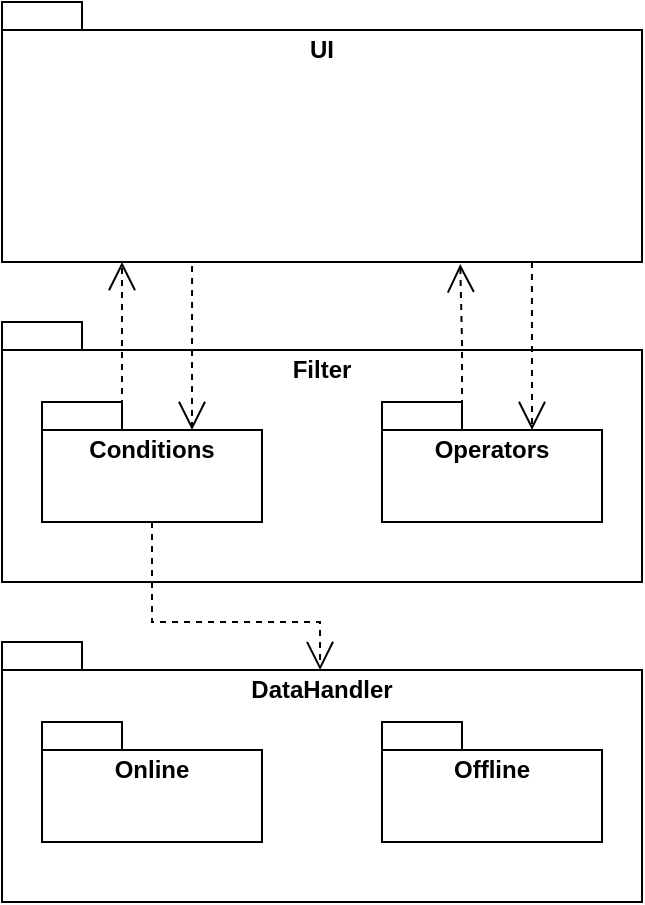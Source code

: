 <mxfile version="22.1.3" type="device">
  <diagram name="Page-1" id="4A2ldnu6Xc7ZFyDIuhB-">
    <mxGraphModel dx="1434" dy="790" grid="1" gridSize="10" guides="1" tooltips="1" connect="1" arrows="1" fold="1" page="1" pageScale="1" pageWidth="1100" pageHeight="850" math="0" shadow="0">
      <root>
        <mxCell id="0" />
        <mxCell id="1" parent="0" />
        <mxCell id="Z8BQ2JkEAXYIqbNXg26a-8" value="Filter" style="shape=folder;fontStyle=1;spacingTop=10;tabWidth=40;tabHeight=14;tabPosition=left;html=1;whiteSpace=wrap;verticalAlign=top;" vertex="1" parent="1">
          <mxGeometry x="120" y="280" width="320" height="130" as="geometry" />
        </mxCell>
        <mxCell id="Z8BQ2JkEAXYIqbNXg26a-1" value="Conditions" style="shape=folder;fontStyle=1;spacingTop=10;tabWidth=40;tabHeight=14;tabPosition=left;html=1;whiteSpace=wrap;verticalAlign=top;" vertex="1" parent="1">
          <mxGeometry x="140" y="320" width="110" height="60" as="geometry" />
        </mxCell>
        <mxCell id="Z8BQ2JkEAXYIqbNXg26a-2" value="UI" style="shape=folder;fontStyle=1;spacingTop=10;tabWidth=40;tabHeight=14;tabPosition=left;html=1;whiteSpace=wrap;verticalAlign=top;points=[[0,0,0,0,0],[0,0,0,0,14],[0,0,0,0,43],[0,0,0,0,72],[0,0,0,0,101],[0,0,0,0,130],[0,0,0,20,0],[0,0,0,40,0],[0,0,0,40,14],[0,0,0,180,14],[0,0,0,320,14],[0,0,0,320,43],[0,0,0,320,72],[0,0,0,320,101],[0,0,0,320,130],[0.12,1,0,0,0],[0.25,1,0,0,0],[0.37,1,0,0,0],[0.5,1,0,0,0],[0.63,1,0,0,0],[0.75,1,0,0,0],[0.87,1,0,0,0]];" vertex="1" parent="1">
          <mxGeometry x="120" y="120" width="320" height="130" as="geometry" />
        </mxCell>
        <mxCell id="Z8BQ2JkEAXYIqbNXg26a-3" value="Operators" style="shape=folder;fontStyle=1;spacingTop=10;tabWidth=40;tabHeight=14;tabPosition=left;html=1;whiteSpace=wrap;labelPosition=center;verticalLabelPosition=middle;align=center;verticalAlign=top;" vertex="1" parent="1">
          <mxGeometry x="310" y="320" width="110" height="60" as="geometry" />
        </mxCell>
        <mxCell id="Z8BQ2JkEAXYIqbNXg26a-4" value="DataHandler" style="shape=folder;fontStyle=1;spacingTop=10;tabWidth=40;tabHeight=14;tabPosition=left;html=1;whiteSpace=wrap;verticalAlign=top;" vertex="1" parent="1">
          <mxGeometry x="120" y="440" width="320" height="130" as="geometry" />
        </mxCell>
        <mxCell id="Z8BQ2JkEAXYIqbNXg26a-5" value="Online" style="shape=folder;fontStyle=1;spacingTop=10;tabWidth=40;tabHeight=14;tabPosition=left;html=1;whiteSpace=wrap;verticalAlign=top;" vertex="1" parent="1">
          <mxGeometry x="140" y="480" width="110" height="60" as="geometry" />
        </mxCell>
        <mxCell id="Z8BQ2JkEAXYIqbNXg26a-7" value="Offline" style="shape=folder;fontStyle=1;spacingTop=10;tabWidth=40;tabHeight=14;tabPosition=left;html=1;whiteSpace=wrap;verticalAlign=top;" vertex="1" parent="1">
          <mxGeometry x="310" y="480" width="110" height="60" as="geometry" />
        </mxCell>
        <mxCell id="Z8BQ2JkEAXYIqbNXg26a-9" style="edgeStyle=orthogonalEdgeStyle;rounded=0;orthogonalLoop=1;jettySize=auto;html=1;dashed=1;endArrow=open;endFill=0;endSize=12;entryX=0;entryY=0;entryDx=75;entryDy=14;entryPerimeter=0;exitX=0.297;exitY=1.015;exitDx=0;exitDy=0;exitPerimeter=0;" edge="1" parent="1" source="Z8BQ2JkEAXYIqbNXg26a-2" target="Z8BQ2JkEAXYIqbNXg26a-1">
          <mxGeometry relative="1" as="geometry">
            <mxPoint x="238" y="250" as="sourcePoint" />
            <mxPoint x="238" y="250" as="targetPoint" />
          </mxGeometry>
        </mxCell>
        <mxCell id="Z8BQ2JkEAXYIqbNXg26a-10" style="edgeStyle=orthogonalEdgeStyle;rounded=0;orthogonalLoop=1;jettySize=auto;html=1;exitX=0;exitY=0;exitDx=40;exitDy=14;exitPerimeter=0;dashed=1;endArrow=open;endFill=0;endSize=12;" edge="1" parent="1" source="Z8BQ2JkEAXYIqbNXg26a-1">
          <mxGeometry relative="1" as="geometry">
            <mxPoint x="263" y="260" as="sourcePoint" />
            <mxPoint x="180" y="250" as="targetPoint" />
            <Array as="points">
              <mxPoint x="180" y="251" />
            </Array>
          </mxGeometry>
        </mxCell>
        <mxCell id="Z8BQ2JkEAXYIqbNXg26a-11" style="edgeStyle=orthogonalEdgeStyle;rounded=0;orthogonalLoop=1;jettySize=auto;html=1;dashed=1;endArrow=open;endFill=0;endSize=12;exitX=0.828;exitY=1;exitDx=0;exitDy=0;exitPerimeter=0;entryX=0;entryY=0;entryDx=75;entryDy=14;entryPerimeter=0;" edge="1" parent="1" source="Z8BQ2JkEAXYIqbNXg26a-2" target="Z8BQ2JkEAXYIqbNXg26a-3">
          <mxGeometry relative="1" as="geometry">
            <mxPoint x="538" y="240" as="sourcePoint" />
            <mxPoint x="515" y="324" as="targetPoint" />
          </mxGeometry>
        </mxCell>
        <mxCell id="Z8BQ2JkEAXYIqbNXg26a-12" style="edgeStyle=orthogonalEdgeStyle;rounded=0;orthogonalLoop=1;jettySize=auto;html=1;exitX=0;exitY=0;exitDx=40;exitDy=14;exitPerimeter=0;dashed=1;endArrow=open;endFill=0;endSize=12;entryX=0.716;entryY=1.008;entryDx=0;entryDy=0;entryPerimeter=0;" edge="1" parent="1" source="Z8BQ2JkEAXYIqbNXg26a-3" target="Z8BQ2JkEAXYIqbNXg26a-2">
          <mxGeometry relative="1" as="geometry">
            <mxPoint x="480" y="324" as="sourcePoint" />
            <mxPoint x="350" y="270" as="targetPoint" />
            <Array as="points">
              <mxPoint x="350" y="290" />
            </Array>
          </mxGeometry>
        </mxCell>
        <mxCell id="Z8BQ2JkEAXYIqbNXg26a-16" style="edgeStyle=orthogonalEdgeStyle;rounded=0;orthogonalLoop=1;jettySize=auto;html=1;exitX=0.5;exitY=1;exitDx=0;exitDy=0;exitPerimeter=0;entryX=0.497;entryY=0.108;entryDx=0;entryDy=0;entryPerimeter=0;endSize=12;endArrow=open;endFill=0;dashed=1;" edge="1" parent="1" source="Z8BQ2JkEAXYIqbNXg26a-1" target="Z8BQ2JkEAXYIqbNXg26a-4">
          <mxGeometry relative="1" as="geometry">
            <Array as="points">
              <mxPoint x="195" y="430" />
              <mxPoint x="279" y="430" />
            </Array>
          </mxGeometry>
        </mxCell>
      </root>
    </mxGraphModel>
  </diagram>
</mxfile>
